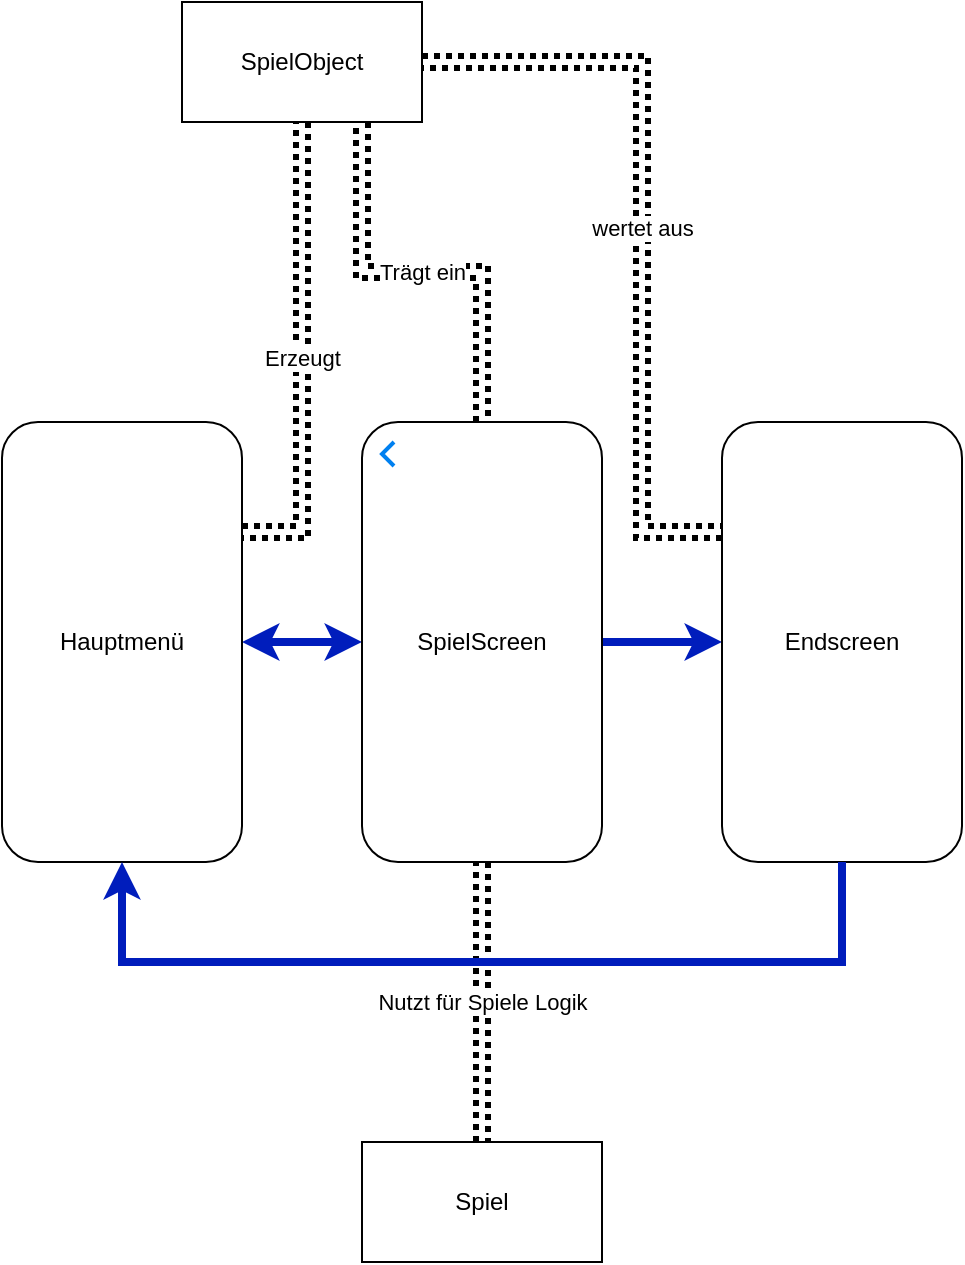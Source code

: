 <mxfile version="13.4.5" type="device"><diagram id="agZVvfIafGGT9jlcKaTG" name="Page-1"><mxGraphModel dx="1426" dy="905" grid="1" gridSize="10" guides="1" tooltips="1" connect="1" arrows="1" fold="1" page="1" pageScale="1" pageWidth="1169" pageHeight="827" math="0" shadow="0"><root><mxCell id="0"/><mxCell id="1" parent="0"/><mxCell id="63bD99FaIX6_U56w0puz-10" style="edgeStyle=orthogonalEdgeStyle;rounded=0;orthogonalLoop=1;jettySize=auto;html=1;exitX=1;exitY=0.5;exitDx=0;exitDy=0;entryX=0;entryY=0.5;entryDx=0;entryDy=0;fillColor=#0050ef;strokeColor=#001DBC;strokeWidth=4;startArrow=classic;startFill=1;" edge="1" parent="1" source="63bD99FaIX6_U56w0puz-1" target="63bD99FaIX6_U56w0puz-2"><mxGeometry relative="1" as="geometry"/></mxCell><mxCell id="63bD99FaIX6_U56w0puz-17" value="Erzeugt" style="edgeStyle=orthogonalEdgeStyle;shape=link;rounded=0;orthogonalLoop=1;jettySize=auto;html=1;exitX=1;exitY=0.25;exitDx=0;exitDy=0;entryX=0.5;entryY=1;entryDx=0;entryDy=0;dashed=1;dashPattern=1 1;startArrow=classic;startFill=1;endArrow=none;endFill=0;strokeWidth=3;" edge="1" parent="1" source="63bD99FaIX6_U56w0puz-1" target="63bD99FaIX6_U56w0puz-13"><mxGeometry relative="1" as="geometry"/></mxCell><mxCell id="63bD99FaIX6_U56w0puz-1" value="Hauptmenü" style="rounded=1;whiteSpace=wrap;html=1;" vertex="1" parent="1"><mxGeometry x="110" y="240" width="120" height="220" as="geometry"/></mxCell><mxCell id="63bD99FaIX6_U56w0puz-11" style="edgeStyle=orthogonalEdgeStyle;rounded=0;orthogonalLoop=1;jettySize=auto;html=1;exitX=1;exitY=0.5;exitDx=0;exitDy=0;entryX=0;entryY=0.5;entryDx=0;entryDy=0;fillColor=#0050ef;strokeColor=#001DBC;strokeWidth=4;" edge="1" parent="1" source="63bD99FaIX6_U56w0puz-2" target="63bD99FaIX6_U56w0puz-3"><mxGeometry relative="1" as="geometry"/></mxCell><mxCell id="63bD99FaIX6_U56w0puz-19" value="Trägt ein" style="edgeStyle=orthogonalEdgeStyle;shape=link;rounded=0;orthogonalLoop=1;jettySize=auto;html=1;exitX=0.5;exitY=0;exitDx=0;exitDy=0;entryX=0.75;entryY=1;entryDx=0;entryDy=0;dashed=1;dashPattern=1 1;startArrow=classic;startFill=1;endArrow=none;endFill=0;strokeWidth=3;" edge="1" parent="1" source="63bD99FaIX6_U56w0puz-2" target="63bD99FaIX6_U56w0puz-13"><mxGeometry relative="1" as="geometry"/></mxCell><mxCell id="63bD99FaIX6_U56w0puz-2" value="SpielScreen" style="rounded=1;whiteSpace=wrap;html=1;" vertex="1" parent="1"><mxGeometry x="290" y="240" width="120" height="220" as="geometry"/></mxCell><mxCell id="63bD99FaIX6_U56w0puz-3" value="Endscreen" style="rounded=1;whiteSpace=wrap;html=1;" vertex="1" parent="1"><mxGeometry x="470" y="240" width="120" height="220" as="geometry"/></mxCell><mxCell id="63bD99FaIX6_U56w0puz-9" value="" style="html=1;verticalLabelPosition=bottom;labelBackgroundColor=#ffffff;verticalAlign=top;shadow=0;dashed=0;strokeWidth=2;shape=mxgraph.ios7.misc.left;strokeColor=#0080f0;" vertex="1" parent="1"><mxGeometry x="300" y="250" width="6" height="12" as="geometry"/></mxCell><mxCell id="63bD99FaIX6_U56w0puz-18" value="wertet aus" style="edgeStyle=orthogonalEdgeStyle;shape=link;rounded=0;orthogonalLoop=1;jettySize=auto;html=1;entryX=0;entryY=0.25;entryDx=0;entryDy=0;dashed=1;dashPattern=1 1;startArrow=classic;startFill=1;endArrow=none;endFill=0;strokeWidth=3;" edge="1" parent="1" source="63bD99FaIX6_U56w0puz-13" target="63bD99FaIX6_U56w0puz-3"><mxGeometry relative="1" as="geometry"><Array as="points"><mxPoint x="430" y="60"/><mxPoint x="430" y="295"/></Array></mxGeometry></mxCell><mxCell id="63bD99FaIX6_U56w0puz-13" value="SpielObject" style="rounded=0;whiteSpace=wrap;html=1;" vertex="1" parent="1"><mxGeometry x="200" y="30" width="120" height="60" as="geometry"/></mxCell><mxCell id="63bD99FaIX6_U56w0puz-20" value="Nutzt für Spiele Logik" style="edgeStyle=orthogonalEdgeStyle;shape=link;rounded=0;orthogonalLoop=1;jettySize=auto;html=1;entryX=0.5;entryY=1;entryDx=0;entryDy=0;dashed=1;dashPattern=1 1;startArrow=classic;startFill=1;endArrow=none;endFill=0;strokeWidth=3;" edge="1" parent="1" source="63bD99FaIX6_U56w0puz-15" target="63bD99FaIX6_U56w0puz-2"><mxGeometry relative="1" as="geometry"/></mxCell><mxCell id="63bD99FaIX6_U56w0puz-15" value="Spiel" style="rounded=0;whiteSpace=wrap;html=1;" vertex="1" parent="1"><mxGeometry x="290" y="600" width="120" height="60" as="geometry"/></mxCell><mxCell id="63bD99FaIX6_U56w0puz-12" style="edgeStyle=orthogonalEdgeStyle;rounded=0;orthogonalLoop=1;jettySize=auto;html=1;exitX=0.5;exitY=1;exitDx=0;exitDy=0;entryX=0.5;entryY=1;entryDx=0;entryDy=0;fillColor=#0050ef;strokeColor=#001DBC;strokeWidth=4;" edge="1" parent="1" source="63bD99FaIX6_U56w0puz-3" target="63bD99FaIX6_U56w0puz-1"><mxGeometry relative="1" as="geometry"><Array as="points"><mxPoint x="530" y="510"/><mxPoint x="170" y="510"/></Array></mxGeometry></mxCell></root></mxGraphModel></diagram></mxfile>